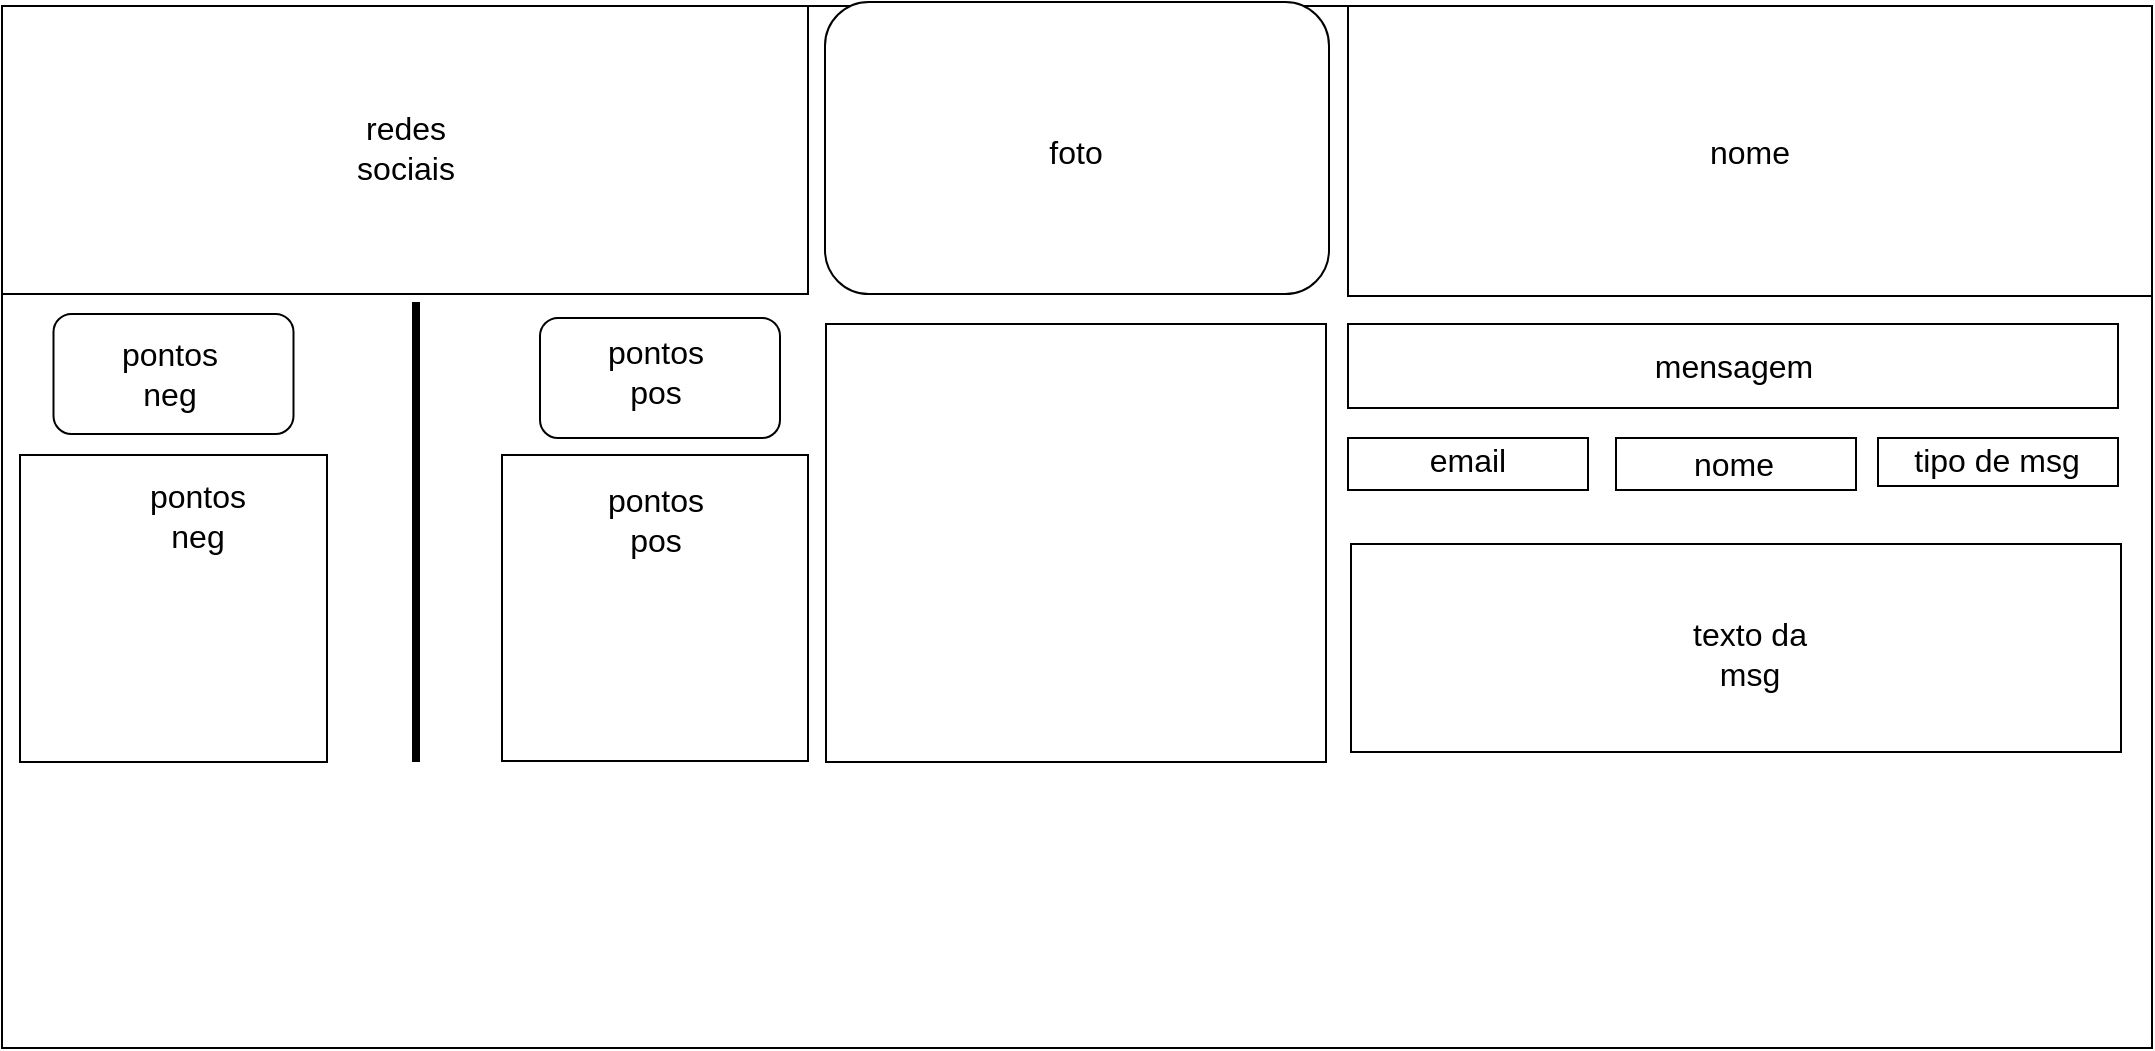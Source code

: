 <mxfile version="24.0.4" type="device">
  <diagram name="Página-1" id="cUXHXBKUPSBJ6SbncHDh">
    <mxGraphModel dx="1280" dy="920" grid="0" gridSize="10" guides="1" tooltips="1" connect="1" arrows="1" fold="1" page="0" pageScale="1" pageWidth="827" pageHeight="1169" math="0" shadow="0">
      <root>
        <mxCell id="0" />
        <mxCell id="1" parent="0" />
        <mxCell id="2ZecYsye8qGUMHHdpItK-1" value="" style="rounded=0;whiteSpace=wrap;html=1;" vertex="1" parent="1">
          <mxGeometry x="-291" y="-51" width="1075" height="521" as="geometry" />
        </mxCell>
        <mxCell id="2ZecYsye8qGUMHHdpItK-2" value="" style="rounded=1;whiteSpace=wrap;html=1;" vertex="1" parent="1">
          <mxGeometry x="120.5" y="-53" width="252" height="146" as="geometry" />
        </mxCell>
        <mxCell id="2ZecYsye8qGUMHHdpItK-3" value="" style="rounded=0;whiteSpace=wrap;html=1;" vertex="1" parent="1">
          <mxGeometry x="382" y="-51" width="402" height="145" as="geometry" />
        </mxCell>
        <mxCell id="2ZecYsye8qGUMHHdpItK-4" value="" style="rounded=0;whiteSpace=wrap;html=1;" vertex="1" parent="1">
          <mxGeometry x="-291" y="-51" width="403" height="144" as="geometry" />
        </mxCell>
        <mxCell id="2ZecYsye8qGUMHHdpItK-6" value="foto" style="text;html=1;align=center;verticalAlign=middle;whiteSpace=wrap;rounded=0;fontSize=16;" vertex="1" parent="1">
          <mxGeometry x="216" y="7" width="60" height="30" as="geometry" />
        </mxCell>
        <mxCell id="2ZecYsye8qGUMHHdpItK-8" value="nome" style="text;html=1;align=center;verticalAlign=middle;whiteSpace=wrap;rounded=0;fontSize=16;" vertex="1" parent="1">
          <mxGeometry x="553" y="7" width="60" height="30" as="geometry" />
        </mxCell>
        <mxCell id="2ZecYsye8qGUMHHdpItK-9" value="redes sociais" style="text;html=1;align=center;verticalAlign=middle;whiteSpace=wrap;rounded=0;fontSize=16;" vertex="1" parent="1">
          <mxGeometry x="-119" y="5" width="60" height="30" as="geometry" />
        </mxCell>
        <mxCell id="2ZecYsye8qGUMHHdpItK-10" value="" style="rounded=1;whiteSpace=wrap;html=1;" vertex="1" parent="1">
          <mxGeometry x="-265.25" y="103" width="120" height="60" as="geometry" />
        </mxCell>
        <mxCell id="2ZecYsye8qGUMHHdpItK-11" value="" style="rounded=1;whiteSpace=wrap;html=1;" vertex="1" parent="1">
          <mxGeometry x="-22" y="105" width="120" height="60" as="geometry" />
        </mxCell>
        <mxCell id="2ZecYsye8qGUMHHdpItK-12" value="" style="whiteSpace=wrap;html=1;aspect=fixed;" vertex="1" parent="1">
          <mxGeometry x="-282" y="173.5" width="153.5" height="153.5" as="geometry" />
        </mxCell>
        <mxCell id="2ZecYsye8qGUMHHdpItK-13" value="" style="whiteSpace=wrap;html=1;aspect=fixed;" vertex="1" parent="1">
          <mxGeometry x="-41" y="173.5" width="153" height="153" as="geometry" />
        </mxCell>
        <mxCell id="2ZecYsye8qGUMHHdpItK-14" value="pontos neg" style="text;html=1;align=center;verticalAlign=middle;whiteSpace=wrap;rounded=0;fontSize=16;" vertex="1" parent="1">
          <mxGeometry x="-237" y="118" width="60" height="30" as="geometry" />
        </mxCell>
        <mxCell id="2ZecYsye8qGUMHHdpItK-15" value="pontos pos" style="text;html=1;align=center;verticalAlign=middle;whiteSpace=wrap;rounded=0;fontSize=16;" vertex="1" parent="1">
          <mxGeometry x="5.5" y="117" width="60" height="30" as="geometry" />
        </mxCell>
        <mxCell id="2ZecYsye8qGUMHHdpItK-16" value="pontos neg" style="text;html=1;align=center;verticalAlign=middle;whiteSpace=wrap;rounded=0;fontSize=16;" vertex="1" parent="1">
          <mxGeometry x="-223" y="189" width="60" height="30" as="geometry" />
        </mxCell>
        <mxCell id="2ZecYsye8qGUMHHdpItK-17" value="pontos pos" style="text;html=1;align=center;verticalAlign=middle;whiteSpace=wrap;rounded=0;fontSize=16;" vertex="1" parent="1">
          <mxGeometry x="5.5" y="191" width="60" height="30" as="geometry" />
        </mxCell>
        <mxCell id="2ZecYsye8qGUMHHdpItK-19" value="" style="rounded=0;whiteSpace=wrap;html=1;" vertex="1" parent="1">
          <mxGeometry x="382" y="108" width="385" height="42" as="geometry" />
        </mxCell>
        <mxCell id="2ZecYsye8qGUMHHdpItK-20" value="" style="rounded=0;whiteSpace=wrap;html=1;" vertex="1" parent="1">
          <mxGeometry x="382" y="165" width="120" height="26" as="geometry" />
        </mxCell>
        <mxCell id="2ZecYsye8qGUMHHdpItK-22" value="" style="rounded=0;whiteSpace=wrap;html=1;" vertex="1" parent="1">
          <mxGeometry x="516" y="165" width="120" height="26" as="geometry" />
        </mxCell>
        <mxCell id="2ZecYsye8qGUMHHdpItK-23" value="" style="rounded=0;whiteSpace=wrap;html=1;" vertex="1" parent="1">
          <mxGeometry x="647" y="165" width="120" height="24" as="geometry" />
        </mxCell>
        <mxCell id="2ZecYsye8qGUMHHdpItK-26" value="" style="rounded=0;whiteSpace=wrap;html=1;" vertex="1" parent="1">
          <mxGeometry x="383.5" y="218" width="385" height="104" as="geometry" />
        </mxCell>
        <mxCell id="2ZecYsye8qGUMHHdpItK-27" value="mensagem" style="text;html=1;align=center;verticalAlign=middle;whiteSpace=wrap;rounded=0;fontSize=16;" vertex="1" parent="1">
          <mxGeometry x="545" y="114" width="60" height="30" as="geometry" />
        </mxCell>
        <mxCell id="2ZecYsye8qGUMHHdpItK-28" value="email" style="text;html=1;align=center;verticalAlign=middle;whiteSpace=wrap;rounded=0;fontSize=16;" vertex="1" parent="1">
          <mxGeometry x="412" y="161" width="60" height="30" as="geometry" />
        </mxCell>
        <mxCell id="2ZecYsye8qGUMHHdpItK-29" value="nome" style="text;html=1;align=center;verticalAlign=middle;whiteSpace=wrap;rounded=0;fontSize=16;" vertex="1" parent="1">
          <mxGeometry x="545" y="163" width="60" height="30" as="geometry" />
        </mxCell>
        <mxCell id="2ZecYsye8qGUMHHdpItK-30" value="tipo de msg" style="text;html=1;align=center;verticalAlign=middle;whiteSpace=wrap;rounded=0;fontSize=16;" vertex="1" parent="1">
          <mxGeometry x="647" y="161" width="119" height="30" as="geometry" />
        </mxCell>
        <mxCell id="2ZecYsye8qGUMHHdpItK-31" value="texto da msg" style="text;html=1;align=center;verticalAlign=middle;whiteSpace=wrap;rounded=0;fontSize=16;" vertex="1" parent="1">
          <mxGeometry x="553" y="258" width="60" height="30" as="geometry" />
        </mxCell>
        <mxCell id="2ZecYsye8qGUMHHdpItK-32" value="" style="rounded=0;whiteSpace=wrap;html=1;" vertex="1" parent="1">
          <mxGeometry x="121" y="108" width="250" height="219" as="geometry" />
        </mxCell>
        <mxCell id="2ZecYsye8qGUMHHdpItK-33" style="edgeStyle=none;curved=1;rounded=0;orthogonalLoop=1;jettySize=auto;html=1;exitX=0.5;exitY=1;exitDx=0;exitDy=0;fontSize=12;startSize=8;endSize=8;" edge="1" parent="1" source="2ZecYsye8qGUMHHdpItK-15" target="2ZecYsye8qGUMHHdpItK-15">
          <mxGeometry relative="1" as="geometry" />
        </mxCell>
        <mxCell id="2ZecYsye8qGUMHHdpItK-34" style="edgeStyle=none;curved=1;rounded=0;orthogonalLoop=1;jettySize=auto;html=1;exitX=0;exitY=0.5;exitDx=0;exitDy=0;fontSize=12;startSize=8;endSize=8;" edge="1" parent="1" source="2ZecYsye8qGUMHHdpItK-10" target="2ZecYsye8qGUMHHdpItK-10">
          <mxGeometry relative="1" as="geometry" />
        </mxCell>
        <mxCell id="2ZecYsye8qGUMHHdpItK-38" style="edgeStyle=none;curved=1;rounded=0;orthogonalLoop=1;jettySize=auto;html=1;exitX=1;exitY=0.5;exitDx=0;exitDy=0;fontSize=12;startSize=8;endSize=8;" edge="1" parent="1" source="2ZecYsye8qGUMHHdpItK-10" target="2ZecYsye8qGUMHHdpItK-10">
          <mxGeometry relative="1" as="geometry" />
        </mxCell>
        <mxCell id="2ZecYsye8qGUMHHdpItK-39" value="" style="line;strokeWidth=4;direction=south;html=1;perimeter=backbonePerimeter;points=[];outlineConnect=0;" vertex="1" parent="1">
          <mxGeometry x="-89" y="97" width="10" height="230" as="geometry" />
        </mxCell>
      </root>
    </mxGraphModel>
  </diagram>
</mxfile>
